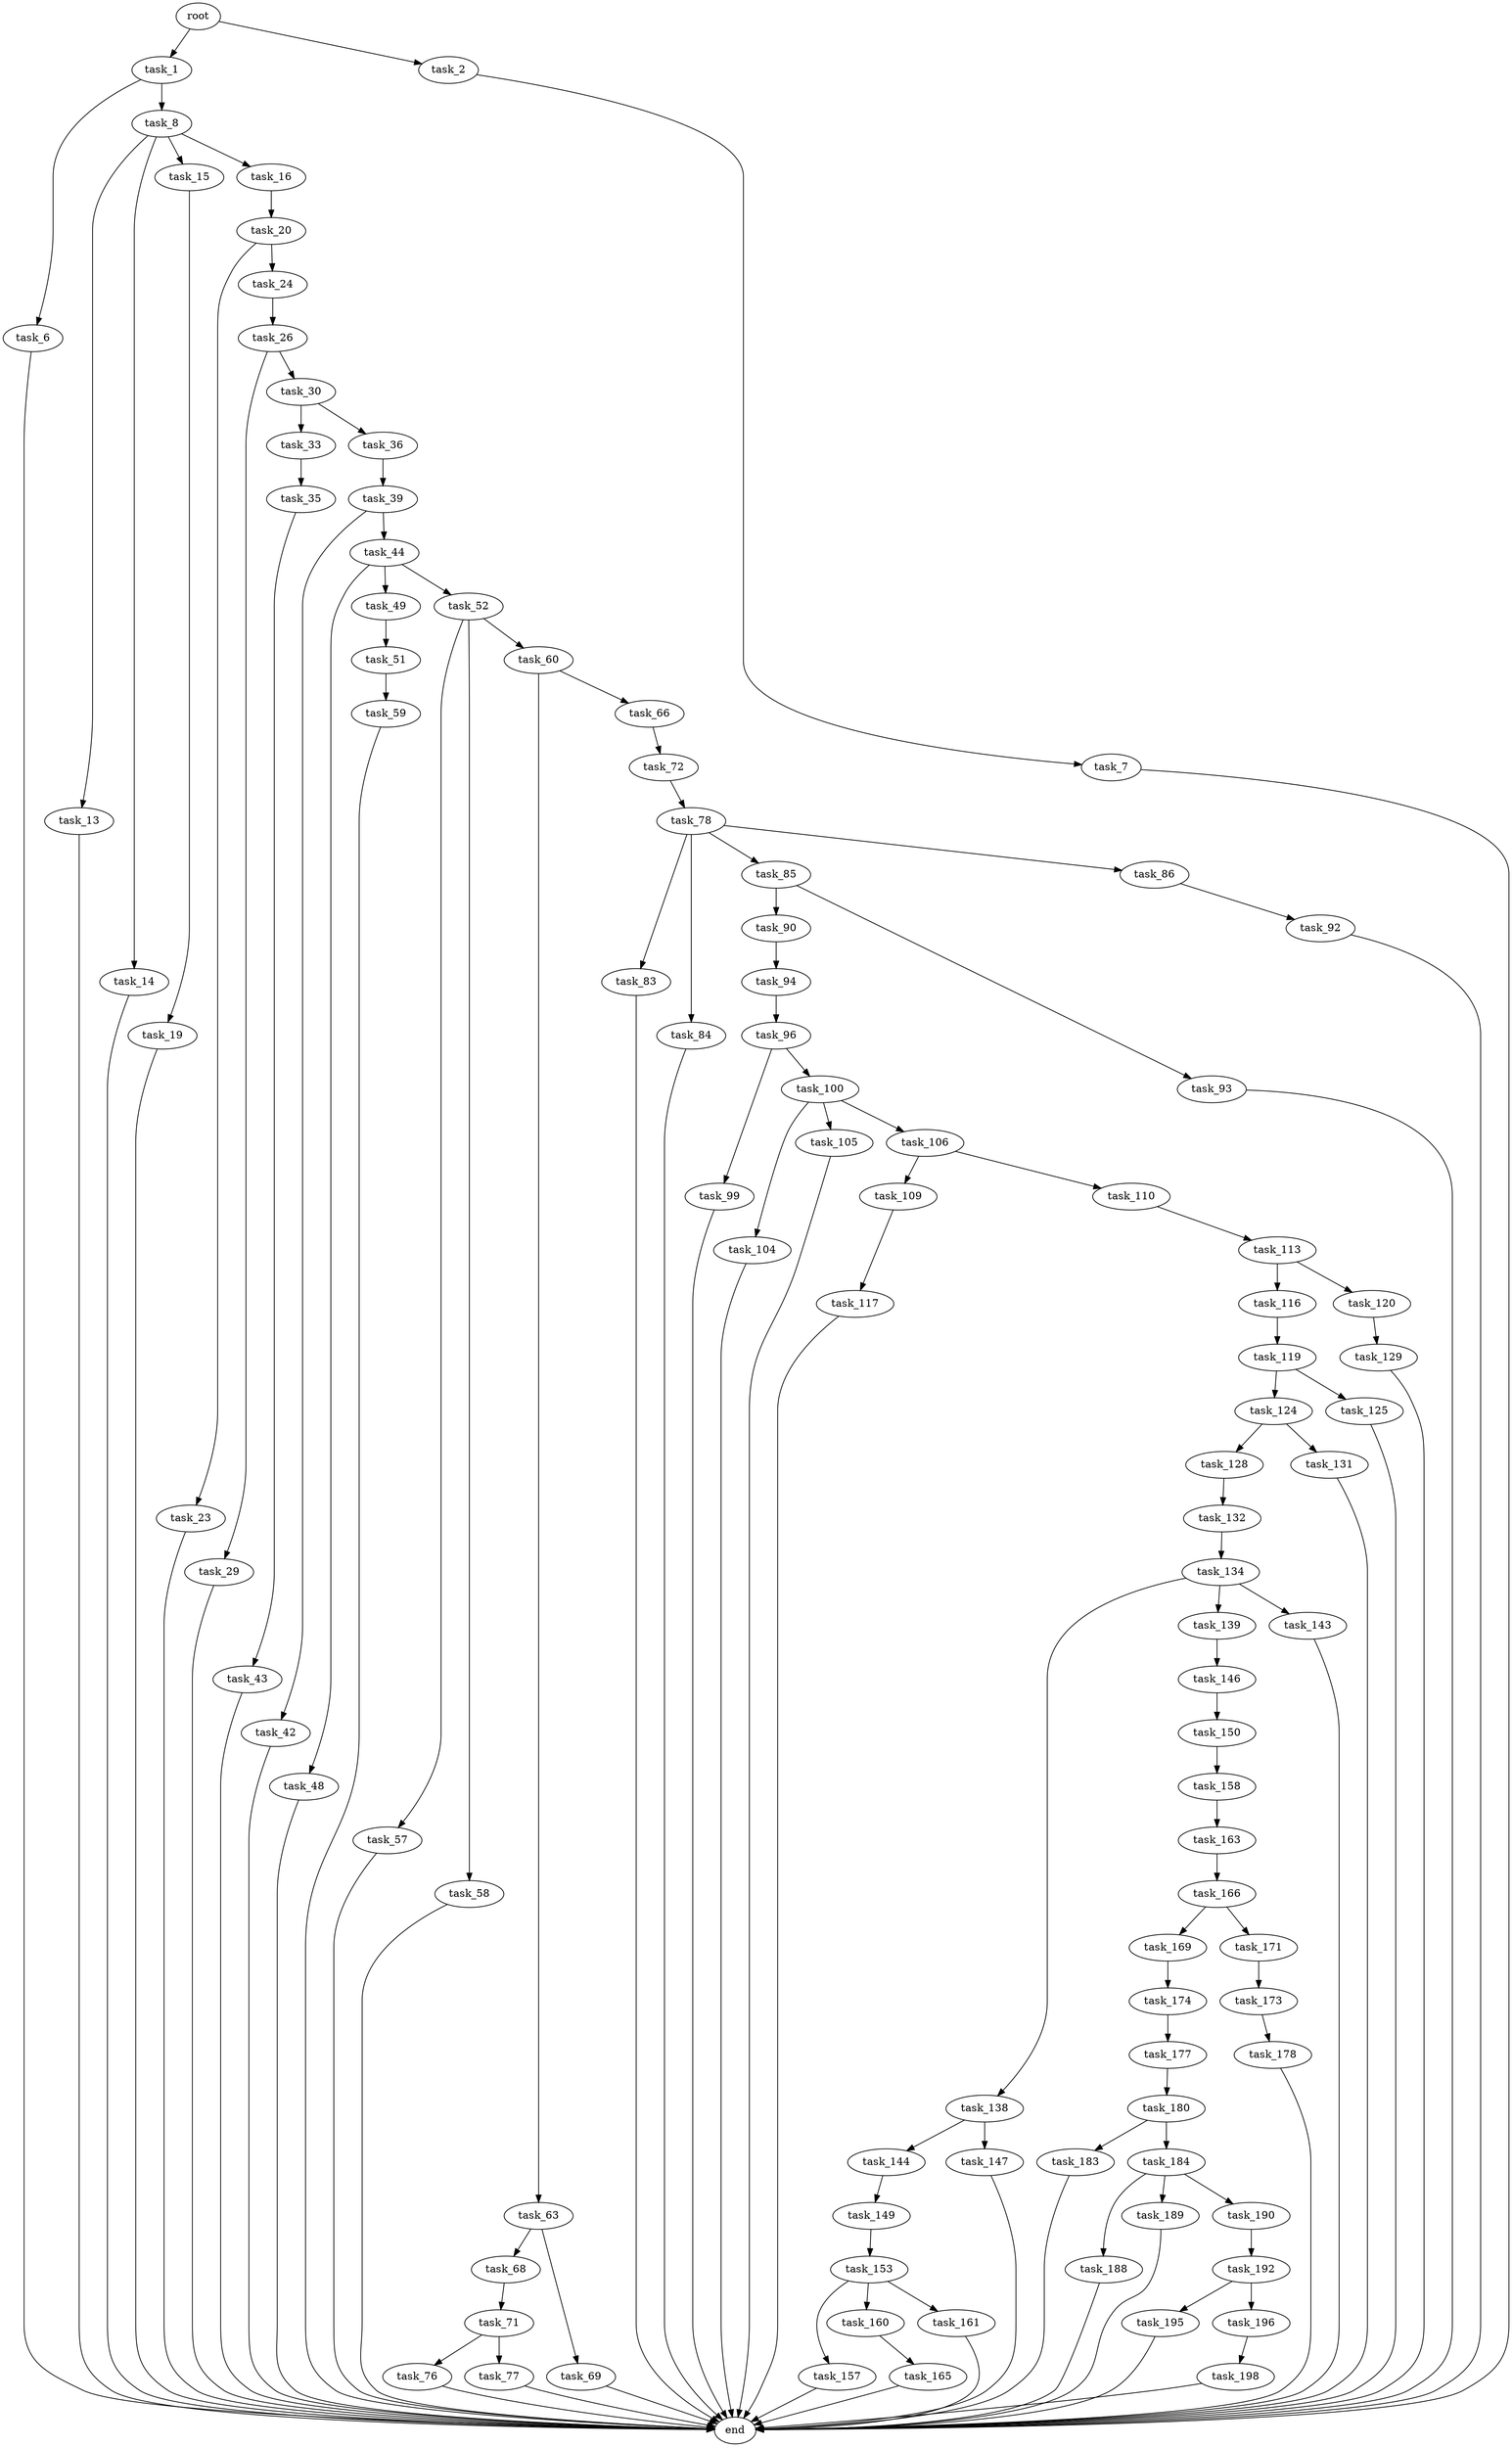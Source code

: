 digraph G {
  root [size="0.000000"];
  task_1 [size="79643716964.000000"];
  task_2 [size="40504043942.000000"];
  task_6 [size="754247511349.000000"];
  task_7 [size="15472220992.000000"];
  task_8 [size="111093311103.000000"];
  task_13 [size="621445862491.000000"];
  task_14 [size="5439623295.000000"];
  task_15 [size="9998535757.000000"];
  task_16 [size="549755813888.000000"];
  task_19 [size="8589934592.000000"];
  task_20 [size="6811791308.000000"];
  task_23 [size="6850609110.000000"];
  task_24 [size="6488413837.000000"];
  task_26 [size="1250793522.000000"];
  task_29 [size="76324600097.000000"];
  task_30 [size="18438556926.000000"];
  task_33 [size="25251090008.000000"];
  task_35 [size="7846998090.000000"];
  task_36 [size="189590721604.000000"];
  task_39 [size="4506351952.000000"];
  task_42 [size="134217728000.000000"];
  task_43 [size="3363098854.000000"];
  task_44 [size="12917322108.000000"];
  task_48 [size="5332946989.000000"];
  task_49 [size="1073741824000.000000"];
  task_51 [size="51878798028.000000"];
  task_52 [size="134217728000.000000"];
  task_57 [size="201957197883.000000"];
  task_58 [size="4223868072.000000"];
  task_59 [size="21727722978.000000"];
  task_60 [size="5890726352.000000"];
  task_63 [size="1073741824000.000000"];
  task_66 [size="549755813888.000000"];
  task_68 [size="5793823734.000000"];
  task_69 [size="221636905928.000000"];
  task_71 [size="15450466743.000000"];
  task_72 [size="8589934592.000000"];
  task_76 [size="8589934592.000000"];
  task_77 [size="143071645396.000000"];
  task_78 [size="28991029248.000000"];
  task_83 [size="84680706448.000000"];
  task_84 [size="68719476736.000000"];
  task_85 [size="1686303718.000000"];
  task_86 [size="68719476736.000000"];
  task_90 [size="134217728000.000000"];
  task_92 [size="28254934591.000000"];
  task_93 [size="983690011.000000"];
  task_94 [size="437835354928.000000"];
  task_96 [size="223984639954.000000"];
  task_99 [size="200400368127.000000"];
  task_100 [size="37954795654.000000"];
  task_104 [size="23069960405.000000"];
  task_105 [size="190929972558.000000"];
  task_106 [size="310468110030.000000"];
  task_109 [size="231928233984.000000"];
  task_110 [size="134217728000.000000"];
  task_113 [size="28991029248.000000"];
  task_116 [size="134217728000.000000"];
  task_117 [size="68719476736.000000"];
  task_119 [size="8589934592.000000"];
  task_120 [size="803738287.000000"];
  task_124 [size="368293445632.000000"];
  task_125 [size="368293445632.000000"];
  task_128 [size="111553373652.000000"];
  task_129 [size="6835056081.000000"];
  task_131 [size="23098014458.000000"];
  task_132 [size="28991029248.000000"];
  task_134 [size="1073741824000.000000"];
  task_138 [size="809593633378.000000"];
  task_139 [size="4598509322.000000"];
  task_143 [size="782757789696.000000"];
  task_144 [size="68719476736.000000"];
  task_146 [size="7543611159.000000"];
  task_147 [size="18095361042.000000"];
  task_149 [size="1073741824000.000000"];
  task_150 [size="1423207207265.000000"];
  task_153 [size="13216176962.000000"];
  task_157 [size="35026734360.000000"];
  task_158 [size="691018006419.000000"];
  task_160 [size="549755813888.000000"];
  task_161 [size="6598189738.000000"];
  task_163 [size="44688666617.000000"];
  task_165 [size="4191512174.000000"];
  task_166 [size="5699466413.000000"];
  task_169 [size="861649477621.000000"];
  task_171 [size="514505603110.000000"];
  task_173 [size="16990091432.000000"];
  task_174 [size="28991029248.000000"];
  task_177 [size="786673309077.000000"];
  task_178 [size="41679759431.000000"];
  task_180 [size="28991029248.000000"];
  task_183 [size="8589934592.000000"];
  task_184 [size="134217728000.000000"];
  task_188 [size="28991029248.000000"];
  task_189 [size="12879025717.000000"];
  task_190 [size="1064019515087.000000"];
  task_192 [size="28174591590.000000"];
  task_195 [size="549755813888.000000"];
  task_196 [size="16971284145.000000"];
  task_198 [size="8064308031.000000"];
  end [size="0.000000"];

  root -> task_1 [size="1.000000"];
  root -> task_2 [size="1.000000"];
  task_1 -> task_6 [size="209715200.000000"];
  task_1 -> task_8 [size="209715200.000000"];
  task_2 -> task_7 [size="134217728.000000"];
  task_6 -> end [size="1.000000"];
  task_7 -> end [size="1.000000"];
  task_8 -> task_13 [size="411041792.000000"];
  task_8 -> task_14 [size="411041792.000000"];
  task_8 -> task_15 [size="411041792.000000"];
  task_8 -> task_16 [size="411041792.000000"];
  task_13 -> end [size="1.000000"];
  task_14 -> end [size="1.000000"];
  task_15 -> task_19 [size="411041792.000000"];
  task_16 -> task_20 [size="536870912.000000"];
  task_19 -> end [size="1.000000"];
  task_20 -> task_23 [size="134217728.000000"];
  task_20 -> task_24 [size="134217728.000000"];
  task_23 -> end [size="1.000000"];
  task_24 -> task_26 [size="301989888.000000"];
  task_26 -> task_29 [size="33554432.000000"];
  task_26 -> task_30 [size="33554432.000000"];
  task_29 -> end [size="1.000000"];
  task_30 -> task_33 [size="33554432.000000"];
  task_30 -> task_36 [size="33554432.000000"];
  task_33 -> task_35 [size="411041792.000000"];
  task_35 -> task_43 [size="134217728.000000"];
  task_36 -> task_39 [size="134217728.000000"];
  task_39 -> task_42 [size="75497472.000000"];
  task_39 -> task_44 [size="75497472.000000"];
  task_42 -> end [size="1.000000"];
  task_43 -> end [size="1.000000"];
  task_44 -> task_48 [size="209715200.000000"];
  task_44 -> task_49 [size="209715200.000000"];
  task_44 -> task_52 [size="209715200.000000"];
  task_48 -> end [size="1.000000"];
  task_49 -> task_51 [size="838860800.000000"];
  task_51 -> task_59 [size="75497472.000000"];
  task_52 -> task_57 [size="209715200.000000"];
  task_52 -> task_58 [size="209715200.000000"];
  task_52 -> task_60 [size="209715200.000000"];
  task_57 -> end [size="1.000000"];
  task_58 -> end [size="1.000000"];
  task_59 -> end [size="1.000000"];
  task_60 -> task_63 [size="301989888.000000"];
  task_60 -> task_66 [size="301989888.000000"];
  task_63 -> task_68 [size="838860800.000000"];
  task_63 -> task_69 [size="838860800.000000"];
  task_66 -> task_72 [size="536870912.000000"];
  task_68 -> task_71 [size="411041792.000000"];
  task_69 -> end [size="1.000000"];
  task_71 -> task_76 [size="536870912.000000"];
  task_71 -> task_77 [size="536870912.000000"];
  task_72 -> task_78 [size="33554432.000000"];
  task_76 -> end [size="1.000000"];
  task_77 -> end [size="1.000000"];
  task_78 -> task_83 [size="75497472.000000"];
  task_78 -> task_84 [size="75497472.000000"];
  task_78 -> task_85 [size="75497472.000000"];
  task_78 -> task_86 [size="75497472.000000"];
  task_83 -> end [size="1.000000"];
  task_84 -> end [size="1.000000"];
  task_85 -> task_90 [size="33554432.000000"];
  task_85 -> task_93 [size="33554432.000000"];
  task_86 -> task_92 [size="134217728.000000"];
  task_90 -> task_94 [size="209715200.000000"];
  task_92 -> end [size="1.000000"];
  task_93 -> end [size="1.000000"];
  task_94 -> task_96 [size="838860800.000000"];
  task_96 -> task_99 [size="411041792.000000"];
  task_96 -> task_100 [size="411041792.000000"];
  task_99 -> end [size="1.000000"];
  task_100 -> task_104 [size="679477248.000000"];
  task_100 -> task_105 [size="679477248.000000"];
  task_100 -> task_106 [size="679477248.000000"];
  task_104 -> end [size="1.000000"];
  task_105 -> end [size="1.000000"];
  task_106 -> task_109 [size="536870912.000000"];
  task_106 -> task_110 [size="536870912.000000"];
  task_109 -> task_117 [size="301989888.000000"];
  task_110 -> task_113 [size="209715200.000000"];
  task_113 -> task_116 [size="75497472.000000"];
  task_113 -> task_120 [size="75497472.000000"];
  task_116 -> task_119 [size="209715200.000000"];
  task_117 -> end [size="1.000000"];
  task_119 -> task_124 [size="33554432.000000"];
  task_119 -> task_125 [size="33554432.000000"];
  task_120 -> task_129 [size="33554432.000000"];
  task_124 -> task_128 [size="411041792.000000"];
  task_124 -> task_131 [size="411041792.000000"];
  task_125 -> end [size="1.000000"];
  task_128 -> task_132 [size="75497472.000000"];
  task_129 -> end [size="1.000000"];
  task_131 -> end [size="1.000000"];
  task_132 -> task_134 [size="75497472.000000"];
  task_134 -> task_138 [size="838860800.000000"];
  task_134 -> task_139 [size="838860800.000000"];
  task_134 -> task_143 [size="838860800.000000"];
  task_138 -> task_144 [size="679477248.000000"];
  task_138 -> task_147 [size="679477248.000000"];
  task_139 -> task_146 [size="209715200.000000"];
  task_143 -> end [size="1.000000"];
  task_144 -> task_149 [size="134217728.000000"];
  task_146 -> task_150 [size="134217728.000000"];
  task_147 -> end [size="1.000000"];
  task_149 -> task_153 [size="838860800.000000"];
  task_150 -> task_158 [size="838860800.000000"];
  task_153 -> task_157 [size="411041792.000000"];
  task_153 -> task_160 [size="411041792.000000"];
  task_153 -> task_161 [size="411041792.000000"];
  task_157 -> end [size="1.000000"];
  task_158 -> task_163 [size="679477248.000000"];
  task_160 -> task_165 [size="536870912.000000"];
  task_161 -> end [size="1.000000"];
  task_163 -> task_166 [size="33554432.000000"];
  task_165 -> end [size="1.000000"];
  task_166 -> task_169 [size="134217728.000000"];
  task_166 -> task_171 [size="134217728.000000"];
  task_169 -> task_174 [size="838860800.000000"];
  task_171 -> task_173 [size="679477248.000000"];
  task_173 -> task_178 [size="411041792.000000"];
  task_174 -> task_177 [size="75497472.000000"];
  task_177 -> task_180 [size="536870912.000000"];
  task_178 -> end [size="1.000000"];
  task_180 -> task_183 [size="75497472.000000"];
  task_180 -> task_184 [size="75497472.000000"];
  task_183 -> end [size="1.000000"];
  task_184 -> task_188 [size="209715200.000000"];
  task_184 -> task_189 [size="209715200.000000"];
  task_184 -> task_190 [size="209715200.000000"];
  task_188 -> end [size="1.000000"];
  task_189 -> end [size="1.000000"];
  task_190 -> task_192 [size="838860800.000000"];
  task_192 -> task_195 [size="679477248.000000"];
  task_192 -> task_196 [size="679477248.000000"];
  task_195 -> end [size="1.000000"];
  task_196 -> task_198 [size="411041792.000000"];
  task_198 -> end [size="1.000000"];
}
